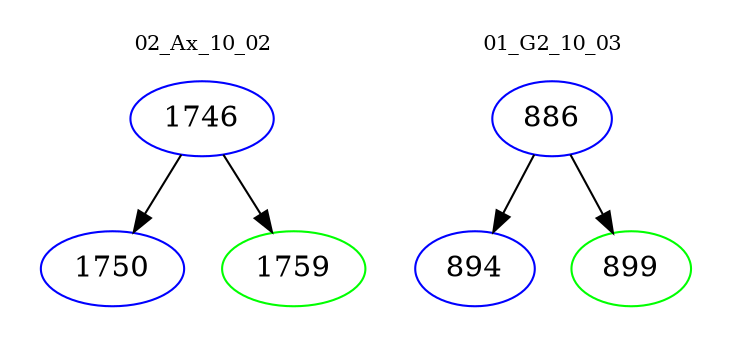 digraph{
subgraph cluster_0 {
color = white
label = "02_Ax_10_02";
fontsize=10;
T0_1746 [label="1746", color="blue"]
T0_1746 -> T0_1750 [color="black"]
T0_1750 [label="1750", color="blue"]
T0_1746 -> T0_1759 [color="black"]
T0_1759 [label="1759", color="green"]
}
subgraph cluster_1 {
color = white
label = "01_G2_10_03";
fontsize=10;
T1_886 [label="886", color="blue"]
T1_886 -> T1_894 [color="black"]
T1_894 [label="894", color="blue"]
T1_886 -> T1_899 [color="black"]
T1_899 [label="899", color="green"]
}
}
